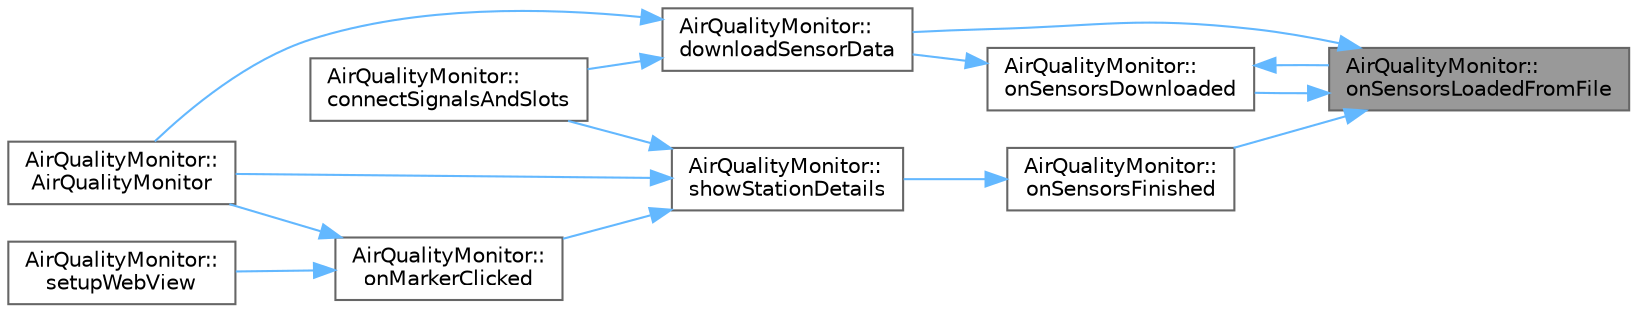 digraph "AirQualityMonitor::onSensorsLoadedFromFile"
{
 // LATEX_PDF_SIZE
  bgcolor="transparent";
  edge [fontname=Helvetica,fontsize=10,labelfontname=Helvetica,labelfontsize=10];
  node [fontname=Helvetica,fontsize=10,shape=box,height=0.2,width=0.4];
  rankdir="RL";
  Node1 [id="Node000001",label="AirQualityMonitor::\lonSensorsLoadedFromFile",height=0.2,width=0.4,color="gray40", fillcolor="grey60", style="filled", fontcolor="black",tooltip="Ładuje dane sensorów z pliku lokalnego dla stacji."];
  Node1 -> Node2 [id="edge1_Node000001_Node000002",dir="back",color="steelblue1",style="solid",tooltip=" "];
  Node2 [id="Node000002",label="AirQualityMonitor::\ldownloadSensorData",height=0.2,width=0.4,color="grey40", fillcolor="white", style="filled",URL="$class_air_quality_monitor.html#a4f9e4e9e4973368c9b3ea6938dc96611",tooltip="Pobiera i zapisuje dane sensorów dla aktualnie wybranej stacji."];
  Node2 -> Node3 [id="edge2_Node000002_Node000003",dir="back",color="steelblue1",style="solid",tooltip=" "];
  Node3 [id="Node000003",label="AirQualityMonitor::\lAirQualityMonitor",height=0.2,width=0.4,color="grey40", fillcolor="white", style="filled",URL="$class_air_quality_monitor.html#a5c1e078e2b1c45ecfacef7f3a0d31322",tooltip="Konstruktor klasy AirQualityMonitor."];
  Node2 -> Node4 [id="edge3_Node000002_Node000004",dir="back",color="steelblue1",style="solid",tooltip=" "];
  Node4 [id="Node000004",label="AirQualityMonitor::\lconnectSignalsAndSlots",height=0.2,width=0.4,color="grey40", fillcolor="white", style="filled",URL="$class_air_quality_monitor.html#a0d5986b8b5578346bc973699b56b73c5",tooltip="Łączy sygnały interfejsu użytkownika z odpowiednimi slotami."];
  Node1 -> Node5 [id="edge4_Node000001_Node000005",dir="back",color="steelblue1",style="solid",tooltip=" "];
  Node5 [id="Node000005",label="AirQualityMonitor::\lonSensorsDownloaded",height=0.2,width=0.4,color="grey40", fillcolor="white", style="filled",URL="$class_air_quality_monitor.html#a0f41dd3a7a6fc7f550b9d277d5d1b319",tooltip="Obsługuje zakończenie pobierania danych sensorów."];
  Node5 -> Node2 [id="edge5_Node000005_Node000002",dir="back",color="steelblue1",style="solid",tooltip=" "];
  Node5 -> Node1 [id="edge6_Node000005_Node000001",dir="back",color="steelblue1",style="solid",tooltip=" "];
  Node1 -> Node6 [id="edge7_Node000001_Node000006",dir="back",color="steelblue1",style="solid",tooltip=" "];
  Node6 [id="Node000006",label="AirQualityMonitor::\lonSensorsFinished",height=0.2,width=0.4,color="grey40", fillcolor="white", style="filled",URL="$class_air_quality_monitor.html#aebcc5ba987dc511c966a5704694345c6",tooltip="Obsługuje zakończenie pobierania danych sensorów."];
  Node6 -> Node7 [id="edge8_Node000006_Node000007",dir="back",color="steelblue1",style="solid",tooltip=" "];
  Node7 [id="Node000007",label="AirQualityMonitor::\lshowStationDetails",height=0.2,width=0.4,color="grey40", fillcolor="white", style="filled",URL="$class_air_quality_monitor.html#ac03a1d30c2b22972bb9f1333c659b75e",tooltip="Wyświetla szczegóły wybranej stacji."];
  Node7 -> Node3 [id="edge9_Node000007_Node000003",dir="back",color="steelblue1",style="solid",tooltip=" "];
  Node7 -> Node4 [id="edge10_Node000007_Node000004",dir="back",color="steelblue1",style="solid",tooltip=" "];
  Node7 -> Node8 [id="edge11_Node000007_Node000008",dir="back",color="steelblue1",style="solid",tooltip=" "];
  Node8 [id="Node000008",label="AirQualityMonitor::\lonMarkerClicked",height=0.2,width=0.4,color="grey40", fillcolor="white", style="filled",URL="$class_air_quality_monitor.html#a30b2d56cd068c8e1b97360e1a1c323eb",tooltip="Obsługuje kliknięcie w marker na mapie."];
  Node8 -> Node3 [id="edge12_Node000008_Node000003",dir="back",color="steelblue1",style="solid",tooltip=" "];
  Node8 -> Node9 [id="edge13_Node000008_Node000009",dir="back",color="steelblue1",style="solid",tooltip=" "];
  Node9 [id="Node000009",label="AirQualityMonitor::\lsetupWebView",height=0.2,width=0.4,color="grey40", fillcolor="white", style="filled",URL="$class_air_quality_monitor.html#ab36994d80512a73bf84cd2bbafdc79bb",tooltip="Konfiguruje widok webowy dla mapy."];
}
